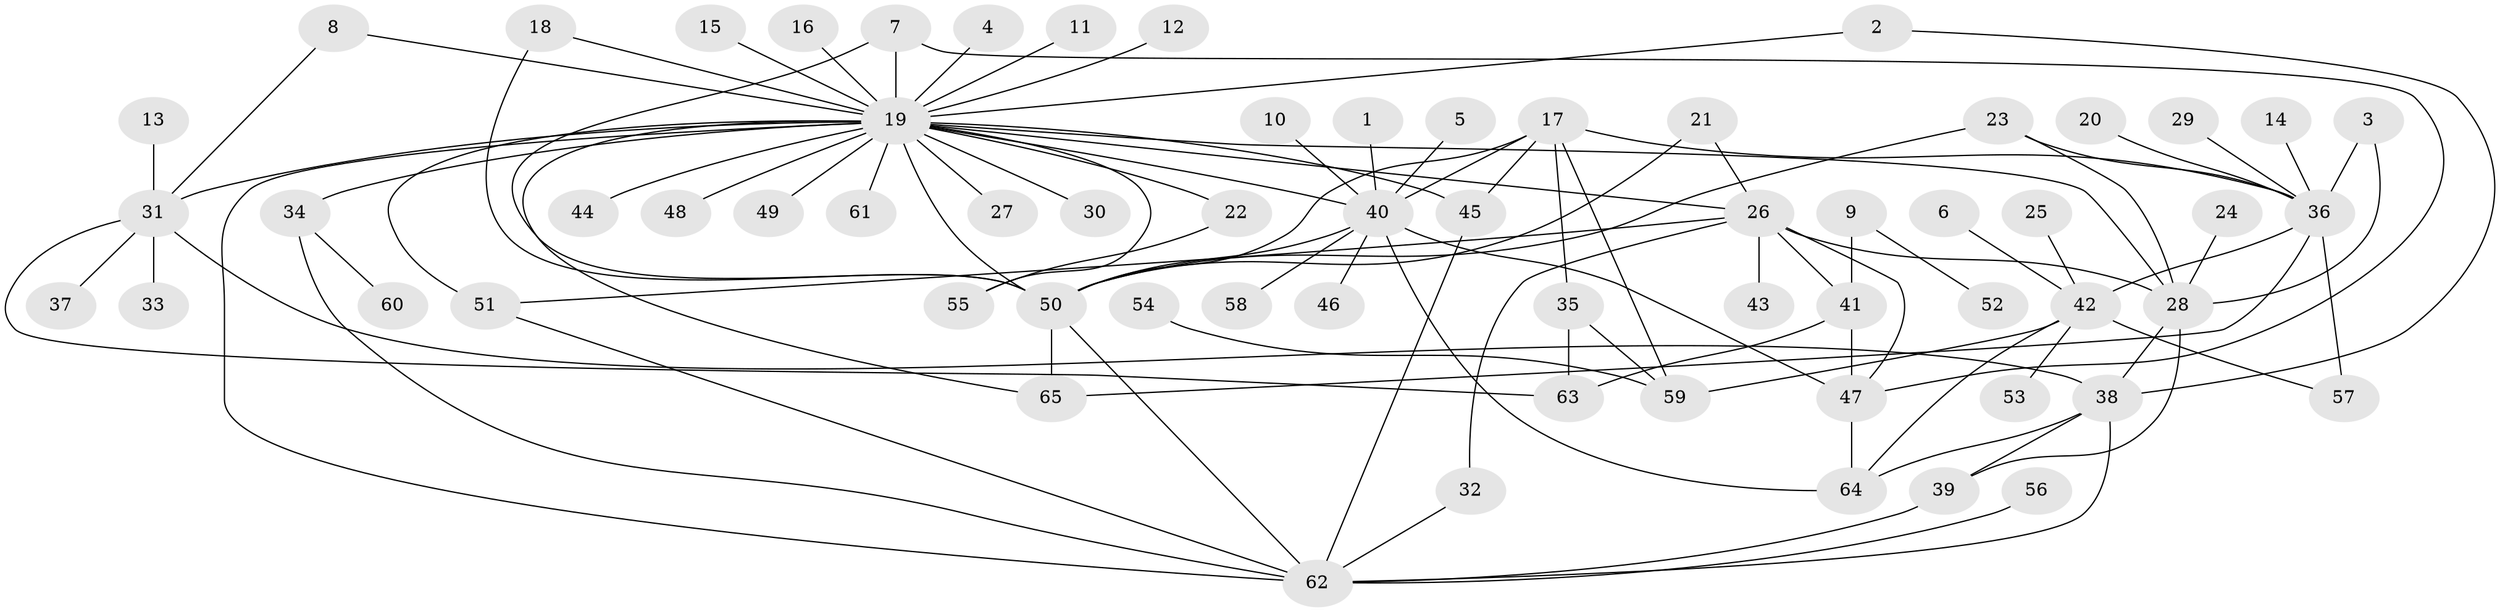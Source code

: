// original degree distribution, {38: 0.007692307692307693, 12: 0.023076923076923078, 15: 0.007692307692307693, 1: 0.5076923076923077, 6: 0.015384615384615385, 3: 0.1076923076923077, 9: 0.015384615384615385, 2: 0.2076923076923077, 5: 0.03076923076923077, 10: 0.007692307692307693, 8: 0.015384615384615385, 4: 0.046153846153846156, 7: 0.007692307692307693}
// Generated by graph-tools (version 1.1) at 2025/01/03/09/25 03:01:37]
// undirected, 65 vertices, 100 edges
graph export_dot {
graph [start="1"]
  node [color=gray90,style=filled];
  1;
  2;
  3;
  4;
  5;
  6;
  7;
  8;
  9;
  10;
  11;
  12;
  13;
  14;
  15;
  16;
  17;
  18;
  19;
  20;
  21;
  22;
  23;
  24;
  25;
  26;
  27;
  28;
  29;
  30;
  31;
  32;
  33;
  34;
  35;
  36;
  37;
  38;
  39;
  40;
  41;
  42;
  43;
  44;
  45;
  46;
  47;
  48;
  49;
  50;
  51;
  52;
  53;
  54;
  55;
  56;
  57;
  58;
  59;
  60;
  61;
  62;
  63;
  64;
  65;
  1 -- 40 [weight=1.0];
  2 -- 19 [weight=1.0];
  2 -- 38 [weight=1.0];
  3 -- 28 [weight=1.0];
  3 -- 36 [weight=1.0];
  4 -- 19 [weight=1.0];
  5 -- 40 [weight=1.0];
  6 -- 42 [weight=1.0];
  7 -- 19 [weight=2.0];
  7 -- 47 [weight=1.0];
  7 -- 50 [weight=1.0];
  8 -- 19 [weight=1.0];
  8 -- 31 [weight=1.0];
  9 -- 41 [weight=1.0];
  9 -- 52 [weight=1.0];
  10 -- 40 [weight=1.0];
  11 -- 19 [weight=1.0];
  12 -- 19 [weight=1.0];
  13 -- 31 [weight=1.0];
  14 -- 36 [weight=1.0];
  15 -- 19 [weight=1.0];
  16 -- 19 [weight=1.0];
  17 -- 35 [weight=1.0];
  17 -- 36 [weight=3.0];
  17 -- 40 [weight=1.0];
  17 -- 45 [weight=1.0];
  17 -- 50 [weight=2.0];
  17 -- 59 [weight=1.0];
  18 -- 19 [weight=1.0];
  18 -- 50 [weight=1.0];
  19 -- 22 [weight=2.0];
  19 -- 26 [weight=1.0];
  19 -- 27 [weight=1.0];
  19 -- 28 [weight=1.0];
  19 -- 30 [weight=1.0];
  19 -- 31 [weight=1.0];
  19 -- 34 [weight=1.0];
  19 -- 40 [weight=1.0];
  19 -- 44 [weight=1.0];
  19 -- 45 [weight=2.0];
  19 -- 48 [weight=1.0];
  19 -- 49 [weight=1.0];
  19 -- 50 [weight=1.0];
  19 -- 51 [weight=1.0];
  19 -- 55 [weight=1.0];
  19 -- 61 [weight=1.0];
  19 -- 62 [weight=2.0];
  19 -- 65 [weight=1.0];
  20 -- 36 [weight=1.0];
  21 -- 26 [weight=1.0];
  21 -- 50 [weight=1.0];
  22 -- 55 [weight=1.0];
  23 -- 28 [weight=1.0];
  23 -- 36 [weight=1.0];
  23 -- 50 [weight=1.0];
  24 -- 28 [weight=1.0];
  25 -- 42 [weight=1.0];
  26 -- 28 [weight=1.0];
  26 -- 32 [weight=1.0];
  26 -- 41 [weight=2.0];
  26 -- 43 [weight=1.0];
  26 -- 47 [weight=1.0];
  26 -- 51 [weight=1.0];
  28 -- 38 [weight=1.0];
  28 -- 39 [weight=1.0];
  29 -- 36 [weight=1.0];
  31 -- 33 [weight=1.0];
  31 -- 37 [weight=1.0];
  31 -- 38 [weight=1.0];
  31 -- 63 [weight=1.0];
  32 -- 62 [weight=1.0];
  34 -- 60 [weight=1.0];
  34 -- 62 [weight=1.0];
  35 -- 59 [weight=1.0];
  35 -- 63 [weight=1.0];
  36 -- 42 [weight=1.0];
  36 -- 57 [weight=1.0];
  36 -- 65 [weight=1.0];
  38 -- 39 [weight=1.0];
  38 -- 62 [weight=1.0];
  38 -- 64 [weight=1.0];
  39 -- 62 [weight=1.0];
  40 -- 46 [weight=1.0];
  40 -- 47 [weight=1.0];
  40 -- 50 [weight=1.0];
  40 -- 58 [weight=1.0];
  40 -- 64 [weight=1.0];
  41 -- 47 [weight=1.0];
  41 -- 63 [weight=1.0];
  42 -- 53 [weight=1.0];
  42 -- 57 [weight=1.0];
  42 -- 59 [weight=1.0];
  42 -- 64 [weight=1.0];
  45 -- 62 [weight=1.0];
  47 -- 64 [weight=1.0];
  50 -- 62 [weight=1.0];
  50 -- 65 [weight=1.0];
  51 -- 62 [weight=1.0];
  54 -- 59 [weight=1.0];
  56 -- 62 [weight=1.0];
}

